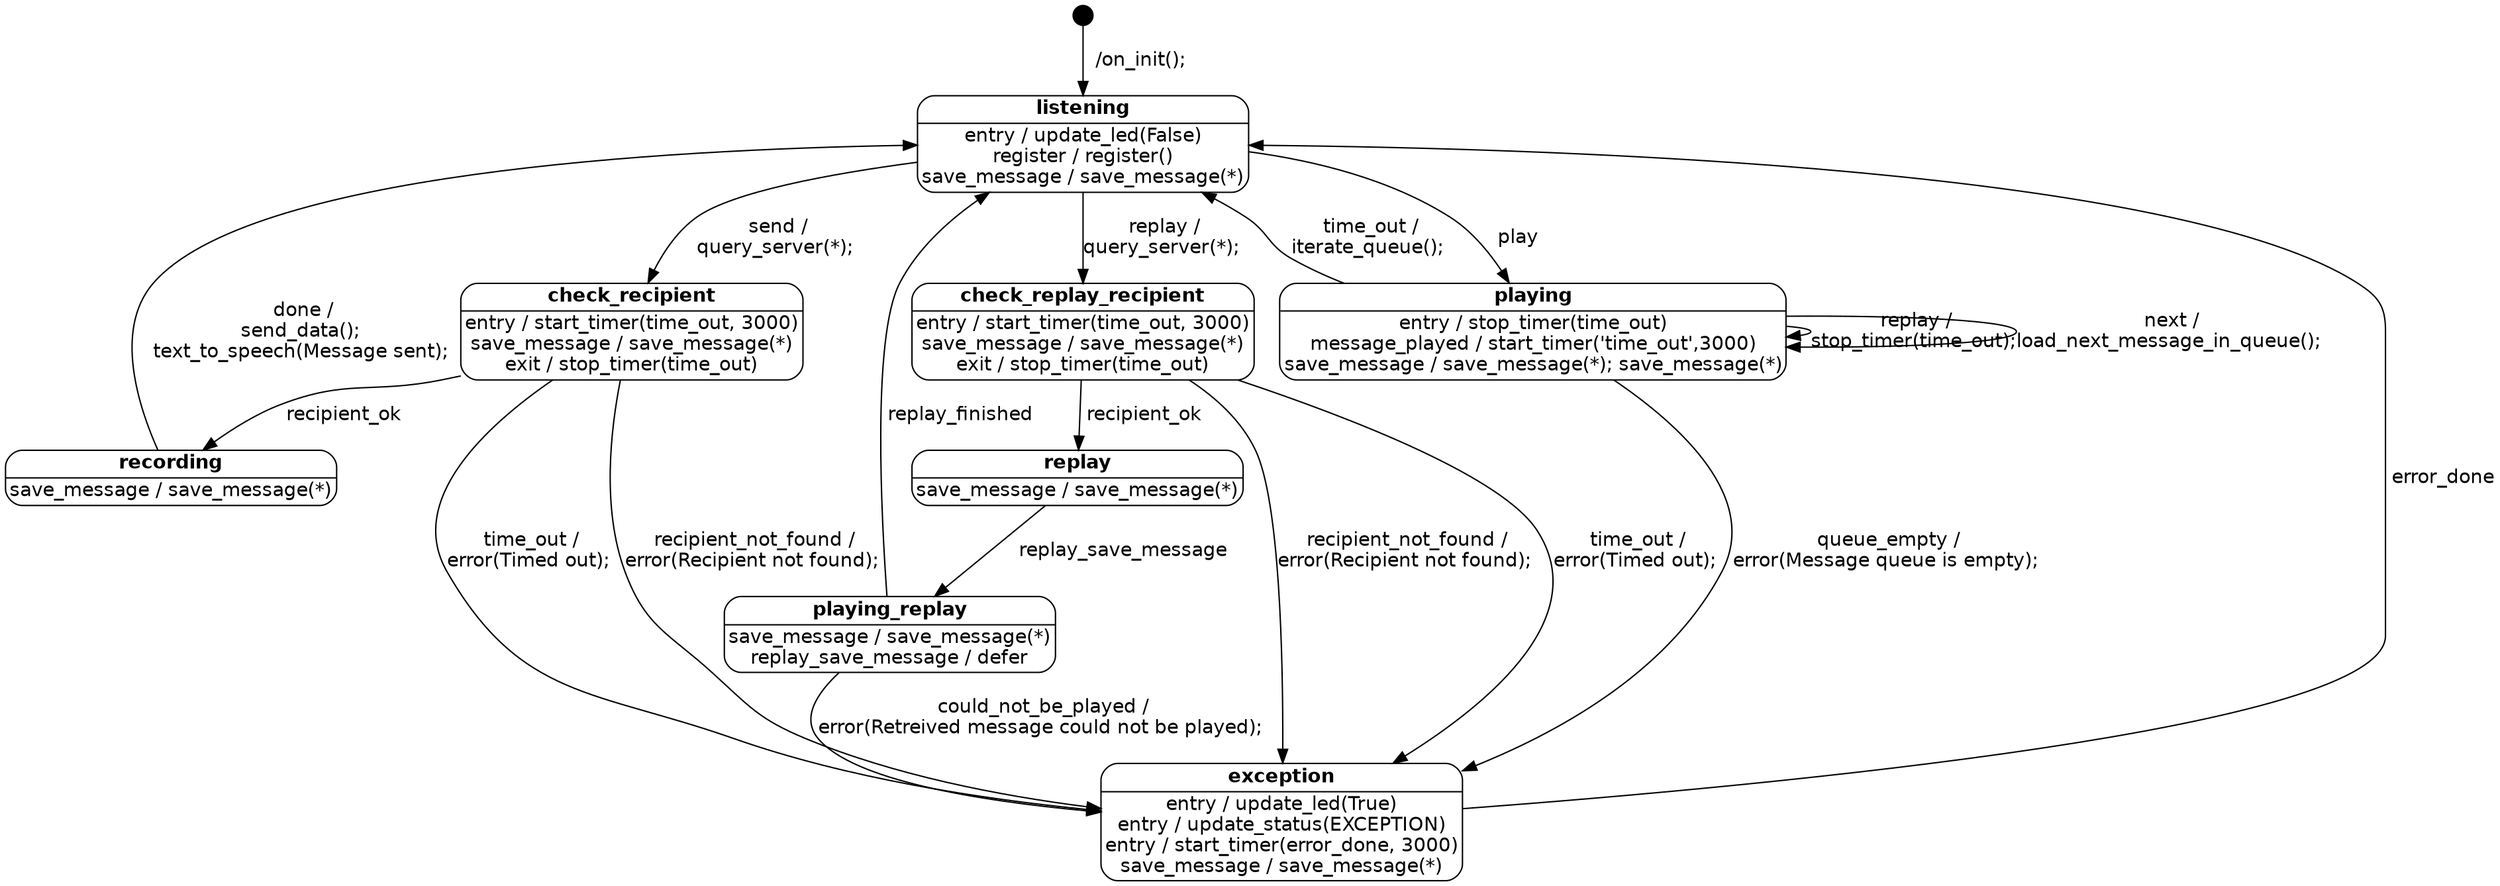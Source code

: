 digraph G {
node [shape=box style=rounded fontname=Helvetica];
edge [ fontname=Helvetica ];
initial [shape=point width=0.2];
listening [shape=plaintext margin=0 label=<<TABLE BORDER="1" CELLBORDER="0" CELLSPACING="0" STYLE="ROUNDED"><TR><TD><B>listening</B></TD></TR>
<HR/><TR><TD ALIGN="LEFT">entry / update_led(False)<BR/>register / register()<BR/>save_message / save_message(*)<BR/></TD></TR></TABLE>>];check_recipient [shape=plaintext margin=0 label=<<TABLE BORDER="1" CELLBORDER="0" CELLSPACING="0" STYLE="ROUNDED"><TR><TD><B>check_recipient</B></TD></TR>
<HR/><TR><TD ALIGN="LEFT">entry / start_timer(time_out, 3000)<BR/>save_message / save_message(*)<BR/>exit / stop_timer(time_out)<BR/></TD></TR></TABLE>>];check_replay_recipient [shape=plaintext margin=0 label=<<TABLE BORDER="1" CELLBORDER="0" CELLSPACING="0" STYLE="ROUNDED"><TR><TD><B>check_replay_recipient</B></TD></TR>
<HR/><TR><TD ALIGN="LEFT">entry / start_timer(time_out, 3000)<BR/>save_message / save_message(*)<BR/>exit / stop_timer(time_out)<BR/></TD></TR></TABLE>>];replay [shape=plaintext margin=0 label=<<TABLE BORDER="1" CELLBORDER="0" CELLSPACING="0" STYLE="ROUNDED"><TR><TD><B>replay</B></TD></TR>
<HR/><TR><TD ALIGN="LEFT">save_message / save_message(*)<BR/></TD></TR></TABLE>>];playing_replay [shape=plaintext margin=0 label=<<TABLE BORDER="1" CELLBORDER="0" CELLSPACING="0" STYLE="ROUNDED"><TR><TD><B>playing_replay</B></TD></TR>
<HR/><TR><TD ALIGN="LEFT">save_message / save_message(*)<BR/>replay_save_message / defer<BR/></TD></TR></TABLE>>];playing [shape=plaintext margin=0 label=<<TABLE BORDER="1" CELLBORDER="0" CELLSPACING="0" STYLE="ROUNDED"><TR><TD><B>playing</B></TD></TR>
<HR/><TR><TD ALIGN="LEFT">entry / stop_timer(time_out)<BR/>message_played / start_timer('time_out',3000)<BR/>save_message / save_message(*); save_message(*)<BR/></TD></TR></TABLE>>];recording [shape=plaintext margin=0 label=<<TABLE BORDER="1" CELLBORDER="0" CELLSPACING="0" STYLE="ROUNDED"><TR><TD><B>recording</B></TD></TR>
<HR/><TR><TD ALIGN="LEFT">save_message / save_message(*)<BR/></TD></TR></TABLE>>];exception [shape=plaintext margin=0 label=<<TABLE BORDER="1" CELLBORDER="0" CELLSPACING="0" STYLE="ROUNDED"><TR><TD><B>exception</B></TD></TR>
<HR/><TR><TD ALIGN="LEFT">entry / update_led(True)<BR/>entry / update_status(EXCEPTION)<BR/>entry / start_timer(error_done, 3000)<BR/>save_message / save_message(*)<BR/></TD></TR></TABLE>>];initial -> listening [label="  /on_init();\n"]
listening -> playing [label=" play"]
playing -> playing [label=" replay /\nstop_timer(time_out);\n"]
playing -> playing [label=" next /\nload_next_message_in_queue();\n"]
playing -> listening [label=" time_out /\niterate_queue();\n"]
playing -> exception [label=" queue_empty /\nerror(Message queue is empty);\n"]
listening -> check_replay_recipient [label=" replay /\nquery_server(*);\n"]
check_replay_recipient -> exception [label=" recipient_not_found /\nerror(Recipient not found);\n"]
check_replay_recipient -> exception [label=" time_out /\nerror(Timed out);\n"]
check_replay_recipient -> replay [label=" recipient_ok"]
replay -> playing_replay [label=" replay_save_message"]
playing_replay -> listening [label=" replay_finished"]
playing_replay -> exception [label=" could_not_be_played /\nerror(Retreived message could not be played);\n"]
listening -> check_recipient [label=" send /\nquery_server(*);\n"]
check_recipient -> exception [label=" recipient_not_found /\nerror(Recipient not found);\n"]
check_recipient -> exception [label=" time_out /\nerror(Timed out);\n"]
check_recipient -> recording [label=" recipient_ok"]
recording -> listening [label=" done /\nsend_data();\ntext_to_speech(Message sent);\n"]
exception -> listening [label=" error_done"]
}